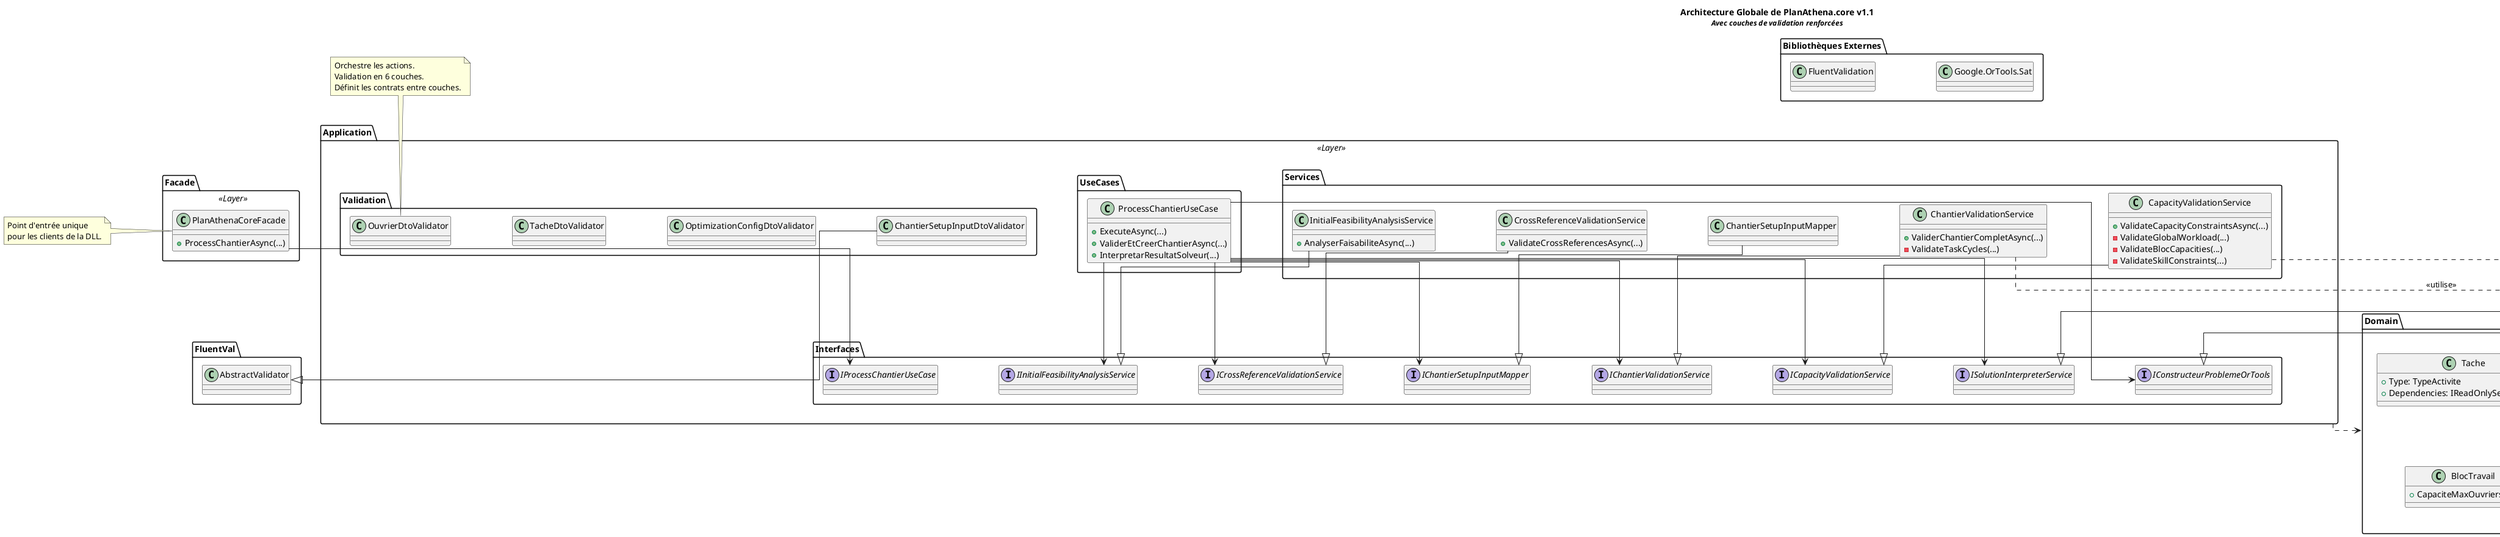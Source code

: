 @startuml
' --- Configuration ---
skinparam componentStyle uml2
skinparam linetype ortho
skinparam ranksep 80
skinparam nodesep 100

title Architecture Globale de PlanAthena.core v1.1\n<size:12><i>Avec couches de validation renforcées</i></size>

package "Facade" <<Layer>> {
  class PlanAthenaCoreFacade {
    + ProcessChantierAsync(...)
  }
}
note left: Point d'entrée unique\npour les clients de la DLL.

package "Application" <<Layer>> {
    package "UseCases" {
        class ProcessChantierUseCase {
          + ExecuteAsync(...)
          + ValiderEtCreerChantierAsync(...)
          + InterpretarResultatSolveur(...)
        }
    }
    
    package "Interfaces" {
        interface IProcessChantierUseCase
        interface IChantierSetupInputMapper
        interface IConstructeurProblemeOrTools
        interface ISolutionInterpreterService
        interface IChantierValidationService
        interface ICapacityValidationService
        interface ICrossReferenceValidationService
        interface IInitialFeasibilityAnalysisService
    }
    
    package "Services" {
        class ChantierSetupInputMapper
        class ChantierValidationService {
          + ValiderChantierCompletAsync(...)
          - ValidateTaskCycles(...)
        }
        class InitialFeasibilityAnalysisService {
          + AnalyserFaisabiliteAsync(...)
        }
        class CapacityValidationService {
          + ValidateCapacityConstraintsAsync(...)
          - ValidateGlobalWorkload(...)
          - ValidateBlocCapacities(...)
          - ValidateSkillConstraints(...)
        }
        class CrossReferenceValidationService {
          + ValidateCrossReferencesAsync(...)
        }
    }
    
    package "Validation" {
        class ChantierSetupInputDtoValidator
        class OptimizationConfigDtoValidator
        class TacheDtoValidator
        class OuvrierDtoValidator
    }
}
note top: Orchestre les actions.\nValidation en 6 couches.\nDéfinit les contrats entre couches.

package "Domain" <<Layer>> {
    class Chantier {
      + ObtenirToutesLesTaches()
      + AppliquerConfigurationOptimisation(...)
    }
    class Tache {
      + Type: TypeActivite
      + Dependencies: IReadOnlySet<TacheId>
    }
    class Ouvrier {
      + Nom: string
      + Competences: IReadOnlyDictionary<...>
    }
    class BlocTravail {
      + CapaciteMaxOuvriers: int
    }
    class "ValueObjects" as VOs {
      + TacheId
      + MetierId
      + DureeHeuresHomme
    }
    class DependencyGraph {
      + DetectCycles(): IReadOnlyList<...>
    }
}
note bottom: Le cœur du métier.\nContient la logique et les\nrègles métier pures.\nNe dépend de rien.

package "Infrastructure" <<Layer>> {
    package "Services.OrTools" {
        class ConstructeurProblemeOrTools
        class SolutionInterpreterService
    }
    package "Services" {
        class CalendrierService
    }
}
note right: Implémentations techniques.\nCommunication avec OR-Tools.\nDépend des interfaces Application.

package "Bibliothèques Externes" {
    class "Google.OrTools.Sat" as OrTools
    class "FluentValidation" as FluentVal
}



' --- Dépendances principales ---
PlanAthenaCoreFacade --> IProcessChantierUseCase

ProcessChantierUseCase --> IChantierSetupInputMapper
ProcessChantierUseCase --> IChantierValidationService
ProcessChantierUseCase --> ICapacityValidationService
ProcessChantierUseCase --> ICrossReferenceValidationService
ProcessChantierUseCase --> IInitialFeasibilityAnalysisService
ProcessChantierUseCase --> IConstructeurProblemeOrTools
ProcessChantierUseCase --> ISolutionInterpreterService

' --- Implémentations ---
ChantierSetupInputMapper --|> IChantierSetupInputMapper
ChantierValidationService --|> IChantierValidationService
CapacityValidationService --|> ICapacityValidationService
CrossReferenceValidationService --|> ICrossReferenceValidationService
InitialFeasibilityAnalysisService --|> IInitialFeasibilityAnalysisService

ChantierSetupInputDtoValidator --|> FluentVal.AbstractValidator
CapacityValidationService ..> Chantier : "<<filtre ouvriers virtuels>>"
ChantierValidationService ..> DependencyGraph : "<<utilise>>"

ConstructeurProblemeOrTools --|> IConstructeurProblemeOrTools
SolutionInterpreterService --|> ISolutionInterpreterService
CalendrierService --|> ICalendrierService

' --- Relations vers le domaine ---
Application ..> Domain : "<<manipule>>"
Infrastructure ..> Domain : "<<utilise>>"
Infrastructure ..> OrTools : "<<dépend>>"


@enduml